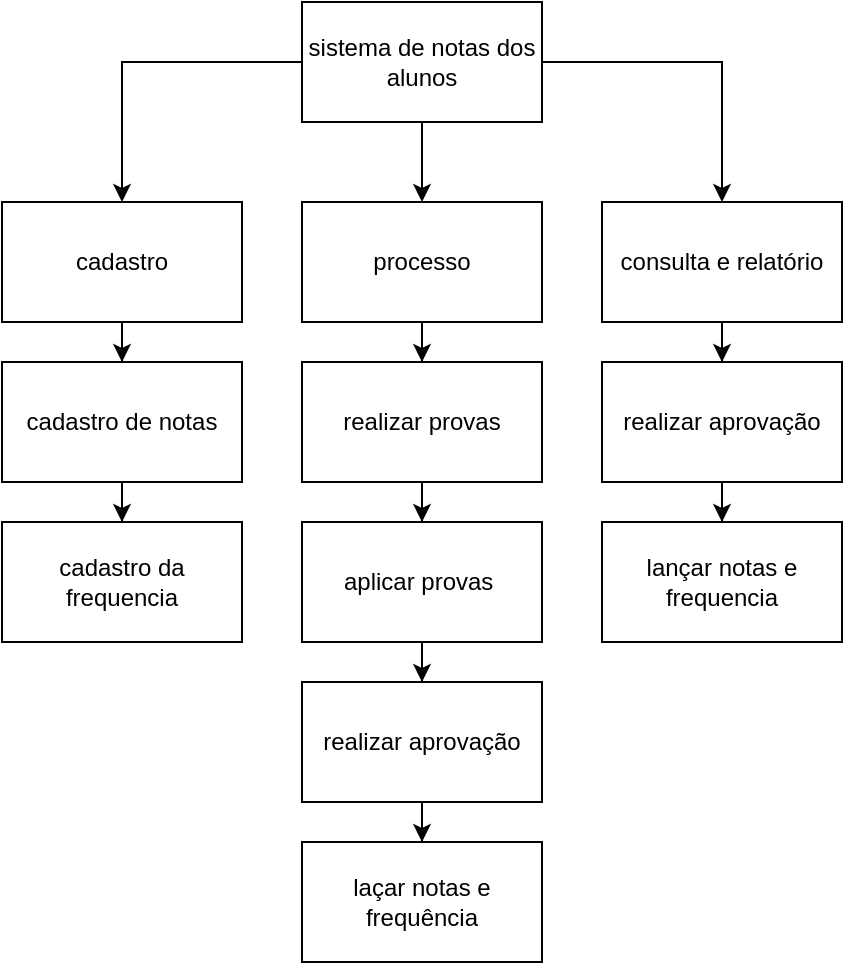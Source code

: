 <mxfile version="24.0.6" type="device">
  <diagram id="SKsTBJq2rNzozx0jFvKN" name="Página-1">
    <mxGraphModel dx="1120" dy="3079" grid="1" gridSize="10" guides="1" tooltips="1" connect="1" arrows="1" fold="1" page="1" pageScale="1" pageWidth="1100" pageHeight="850" math="0" shadow="0">
      <root>
        <mxCell id="0" />
        <mxCell id="1" parent="0" />
        <mxCell id="qCmsnLXOqgDlwXCcZP8T-28" style="edgeStyle=orthogonalEdgeStyle;rounded=0;orthogonalLoop=1;jettySize=auto;html=1;entryX=0.5;entryY=0;entryDx=0;entryDy=0;" edge="1" parent="1" source="qCmsnLXOqgDlwXCcZP8T-4" target="qCmsnLXOqgDlwXCcZP8T-7">
          <mxGeometry relative="1" as="geometry" />
        </mxCell>
        <mxCell id="qCmsnLXOqgDlwXCcZP8T-29" style="edgeStyle=orthogonalEdgeStyle;rounded=0;orthogonalLoop=1;jettySize=auto;html=1;" edge="1" parent="1" source="qCmsnLXOqgDlwXCcZP8T-4" target="qCmsnLXOqgDlwXCcZP8T-15">
          <mxGeometry relative="1" as="geometry" />
        </mxCell>
        <mxCell id="qCmsnLXOqgDlwXCcZP8T-30" style="edgeStyle=orthogonalEdgeStyle;rounded=0;orthogonalLoop=1;jettySize=auto;html=1;" edge="1" parent="1" source="qCmsnLXOqgDlwXCcZP8T-4" target="qCmsnLXOqgDlwXCcZP8T-8">
          <mxGeometry relative="1" as="geometry" />
        </mxCell>
        <mxCell id="qCmsnLXOqgDlwXCcZP8T-4" value="sistema de notas dos alunos" style="rounded=0;whiteSpace=wrap;html=1;" vertex="1" parent="1">
          <mxGeometry x="470" y="-2330" width="120" height="60" as="geometry" />
        </mxCell>
        <mxCell id="qCmsnLXOqgDlwXCcZP8T-20" style="edgeStyle=orthogonalEdgeStyle;rounded=0;orthogonalLoop=1;jettySize=auto;html=1;" edge="1" parent="1" source="qCmsnLXOqgDlwXCcZP8T-6" target="qCmsnLXOqgDlwXCcZP8T-11">
          <mxGeometry relative="1" as="geometry" />
        </mxCell>
        <mxCell id="qCmsnLXOqgDlwXCcZP8T-6" value="realizar provas" style="rounded=0;whiteSpace=wrap;html=1;" vertex="1" parent="1">
          <mxGeometry x="470" y="-2150" width="120" height="60" as="geometry" />
        </mxCell>
        <mxCell id="qCmsnLXOqgDlwXCcZP8T-25" style="edgeStyle=orthogonalEdgeStyle;rounded=0;orthogonalLoop=1;jettySize=auto;html=1;" edge="1" parent="1" source="qCmsnLXOqgDlwXCcZP8T-7" target="qCmsnLXOqgDlwXCcZP8T-9">
          <mxGeometry relative="1" as="geometry" />
        </mxCell>
        <mxCell id="qCmsnLXOqgDlwXCcZP8T-7" value="cadastro" style="rounded=0;whiteSpace=wrap;html=1;" vertex="1" parent="1">
          <mxGeometry x="320" y="-2230" width="120" height="60" as="geometry" />
        </mxCell>
        <mxCell id="qCmsnLXOqgDlwXCcZP8T-26" style="edgeStyle=orthogonalEdgeStyle;rounded=0;orthogonalLoop=1;jettySize=auto;html=1;" edge="1" parent="1" source="qCmsnLXOqgDlwXCcZP8T-8" target="qCmsnLXOqgDlwXCcZP8T-16">
          <mxGeometry relative="1" as="geometry" />
        </mxCell>
        <mxCell id="qCmsnLXOqgDlwXCcZP8T-8" value="consulta e relatório" style="rounded=0;whiteSpace=wrap;html=1;" vertex="1" parent="1">
          <mxGeometry x="620" y="-2230" width="120" height="60" as="geometry" />
        </mxCell>
        <mxCell id="qCmsnLXOqgDlwXCcZP8T-23" style="edgeStyle=orthogonalEdgeStyle;rounded=0;orthogonalLoop=1;jettySize=auto;html=1;exitX=0.5;exitY=1;exitDx=0;exitDy=0;" edge="1" parent="1" source="qCmsnLXOqgDlwXCcZP8T-9" target="qCmsnLXOqgDlwXCcZP8T-10">
          <mxGeometry relative="1" as="geometry" />
        </mxCell>
        <mxCell id="qCmsnLXOqgDlwXCcZP8T-9" value="cadastro de notas" style="rounded=0;whiteSpace=wrap;html=1;" vertex="1" parent="1">
          <mxGeometry x="320" y="-2150" width="120" height="60" as="geometry" />
        </mxCell>
        <mxCell id="qCmsnLXOqgDlwXCcZP8T-10" value="cadastro da frequencia" style="rounded=0;whiteSpace=wrap;html=1;" vertex="1" parent="1">
          <mxGeometry x="320" y="-2070" width="120" height="60" as="geometry" />
        </mxCell>
        <mxCell id="qCmsnLXOqgDlwXCcZP8T-21" style="edgeStyle=orthogonalEdgeStyle;rounded=0;orthogonalLoop=1;jettySize=auto;html=1;" edge="1" parent="1" source="qCmsnLXOqgDlwXCcZP8T-11" target="qCmsnLXOqgDlwXCcZP8T-12">
          <mxGeometry relative="1" as="geometry" />
        </mxCell>
        <mxCell id="qCmsnLXOqgDlwXCcZP8T-11" value="aplicar provas&amp;nbsp;" style="rounded=0;whiteSpace=wrap;html=1;" vertex="1" parent="1">
          <mxGeometry x="470" y="-2070" width="120" height="60" as="geometry" />
        </mxCell>
        <mxCell id="qCmsnLXOqgDlwXCcZP8T-22" style="edgeStyle=orthogonalEdgeStyle;rounded=0;orthogonalLoop=1;jettySize=auto;html=1;" edge="1" parent="1" source="qCmsnLXOqgDlwXCcZP8T-12" target="qCmsnLXOqgDlwXCcZP8T-13">
          <mxGeometry relative="1" as="geometry" />
        </mxCell>
        <mxCell id="qCmsnLXOqgDlwXCcZP8T-12" value="realizar aprovação" style="rounded=0;whiteSpace=wrap;html=1;" vertex="1" parent="1">
          <mxGeometry x="470" y="-1990" width="120" height="60" as="geometry" />
        </mxCell>
        <mxCell id="qCmsnLXOqgDlwXCcZP8T-13" value="laçar notas e frequência" style="rounded=0;whiteSpace=wrap;html=1;" vertex="1" parent="1">
          <mxGeometry x="470" y="-1910" width="120" height="60" as="geometry" />
        </mxCell>
        <mxCell id="qCmsnLXOqgDlwXCcZP8T-19" style="edgeStyle=orthogonalEdgeStyle;rounded=0;orthogonalLoop=1;jettySize=auto;html=1;entryX=0.5;entryY=0;entryDx=0;entryDy=0;" edge="1" parent="1" source="qCmsnLXOqgDlwXCcZP8T-15" target="qCmsnLXOqgDlwXCcZP8T-6">
          <mxGeometry relative="1" as="geometry" />
        </mxCell>
        <mxCell id="qCmsnLXOqgDlwXCcZP8T-15" value="processo" style="rounded=0;whiteSpace=wrap;html=1;" vertex="1" parent="1">
          <mxGeometry x="470" y="-2230" width="120" height="60" as="geometry" />
        </mxCell>
        <mxCell id="qCmsnLXOqgDlwXCcZP8T-27" style="edgeStyle=orthogonalEdgeStyle;rounded=0;orthogonalLoop=1;jettySize=auto;html=1;" edge="1" parent="1" source="qCmsnLXOqgDlwXCcZP8T-16" target="qCmsnLXOqgDlwXCcZP8T-17">
          <mxGeometry relative="1" as="geometry" />
        </mxCell>
        <mxCell id="qCmsnLXOqgDlwXCcZP8T-16" value="realizar aprovação" style="rounded=0;whiteSpace=wrap;html=1;" vertex="1" parent="1">
          <mxGeometry x="620" y="-2150" width="120" height="60" as="geometry" />
        </mxCell>
        <mxCell id="qCmsnLXOqgDlwXCcZP8T-17" value="lançar notas e frequencia" style="rounded=0;whiteSpace=wrap;html=1;" vertex="1" parent="1">
          <mxGeometry x="620" y="-2070" width="120" height="60" as="geometry" />
        </mxCell>
      </root>
    </mxGraphModel>
  </diagram>
</mxfile>
